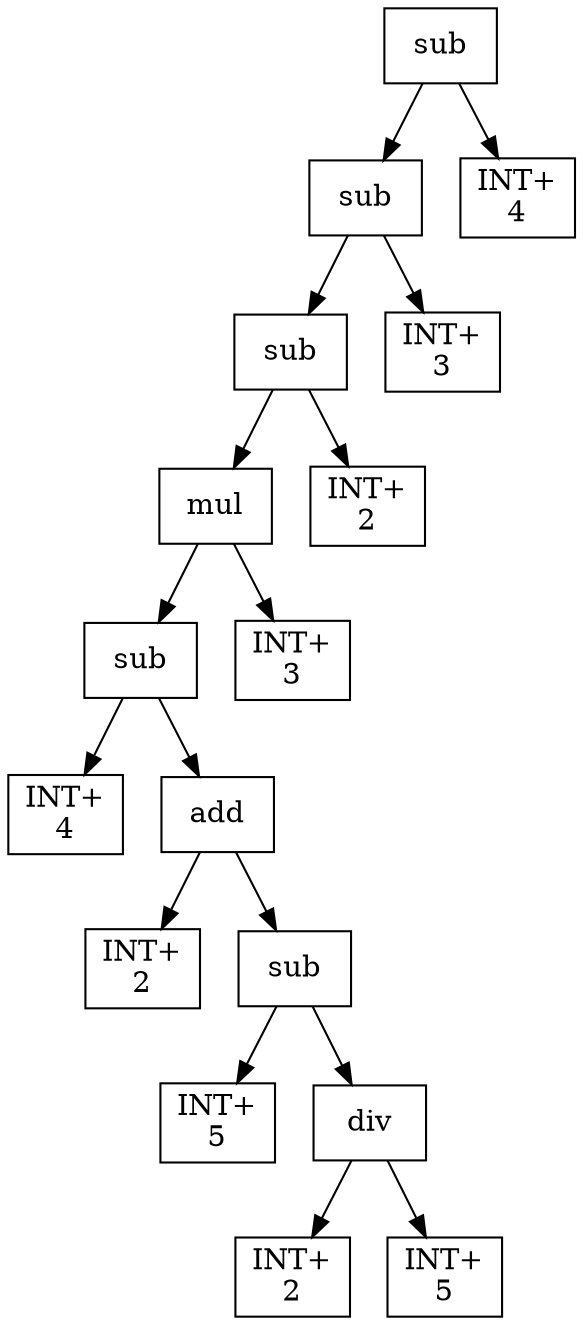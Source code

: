 digraph expr {
  node [shape=box];
  n1 [label="sub"];
  n2 [label="sub"];
  n3 [label="sub"];
  n4 [label="mul"];
  n5 [label="sub"];
  n6 [label="INT+\n4"];
  n7 [label="add"];
  n8 [label="INT+\n2"];
  n9 [label="sub"];
  n10 [label="INT+\n5"];
  n11 [label="div"];
  n12 [label="INT+\n2"];
  n13 [label="INT+\n5"];
  n11 -> n12;
  n11 -> n13;
  n9 -> n10;
  n9 -> n11;
  n7 -> n8;
  n7 -> n9;
  n5 -> n6;
  n5 -> n7;
  n14 [label="INT+\n3"];
  n4 -> n5;
  n4 -> n14;
  n15 [label="INT+\n2"];
  n3 -> n4;
  n3 -> n15;
  n16 [label="INT+\n3"];
  n2 -> n3;
  n2 -> n16;
  n17 [label="INT+\n4"];
  n1 -> n2;
  n1 -> n17;
}